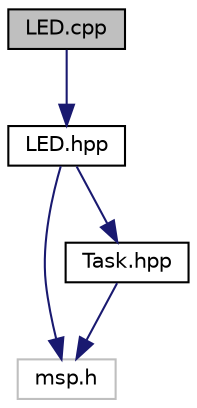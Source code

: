 digraph "LED.cpp"
{
  edge [fontname="Helvetica",fontsize="10",labelfontname="Helvetica",labelfontsize="10"];
  node [fontname="Helvetica",fontsize="10",shape=record];
  Node1 [label="LED.cpp",height=0.2,width=0.4,color="black", fillcolor="grey75", style="filled", fontcolor="black"];
  Node1 -> Node2 [color="midnightblue",fontsize="10",style="solid",fontname="Helvetica"];
  Node2 [label="LED.hpp",height=0.2,width=0.4,color="black", fillcolor="white", style="filled",URL="$_l_e_d_8hpp.html"];
  Node2 -> Node3 [color="midnightblue",fontsize="10",style="solid",fontname="Helvetica"];
  Node3 [label="msp.h",height=0.2,width=0.4,color="grey75", fillcolor="white", style="filled"];
  Node2 -> Node4 [color="midnightblue",fontsize="10",style="solid",fontname="Helvetica"];
  Node4 [label="Task.hpp",height=0.2,width=0.4,color="black", fillcolor="white", style="filled",URL="$_task_8hpp.html"];
  Node4 -> Node3 [color="midnightblue",fontsize="10",style="solid",fontname="Helvetica"];
}
